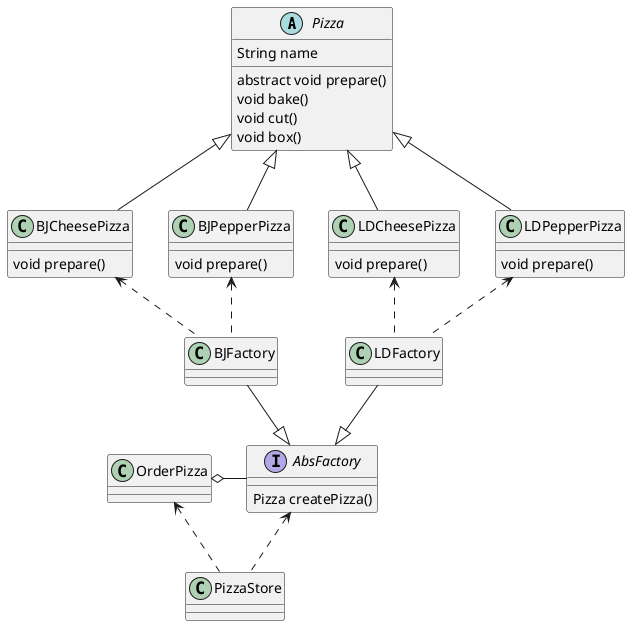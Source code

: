 # 抽象工厂模式
# 抽象工厂模式和工厂方法不太一样，它要解决的问题比较复杂，不但工厂是抽象的，产品是抽象的，
# 而且有多个产品需要创建，因此，这个抽象工厂会对应到多个实际工厂，每个实际工厂负责创建多个实际产品
@startuml
abstract class Pizza {
     String name

     abstract void prepare()
     void bake()
     void cut()
     void box()

}
class BJCheesePizza{
    void prepare()
}
class BJPepperPizza{
    void prepare()
}
class LDCheesePizza{
    void prepare()
}
class LDPepperPizza{
    void prepare()
}

Pizza <|-- BJCheesePizza
Pizza <|-- BJPepperPizza
Pizza <|-- LDCheesePizza
Pizza <|-- LDPepperPizza

interface AbsFactory{
    Pizza createPizza()
}

class BJFactory
class LDFactory

class OrderPizza

class PizzaStore

BJCheesePizza <.. BJFactory
BJPepperPizza <.. BJFactory
LDCheesePizza <.. LDFactory
LDPepperPizza <.. LDFactory

BJFactory --|> AbsFactory
LDFactory --|> AbsFactory

OrderPizza o- AbsFactory

AbsFactory <.. PizzaStore
OrderPizza <.. PizzaStore

@enduml
